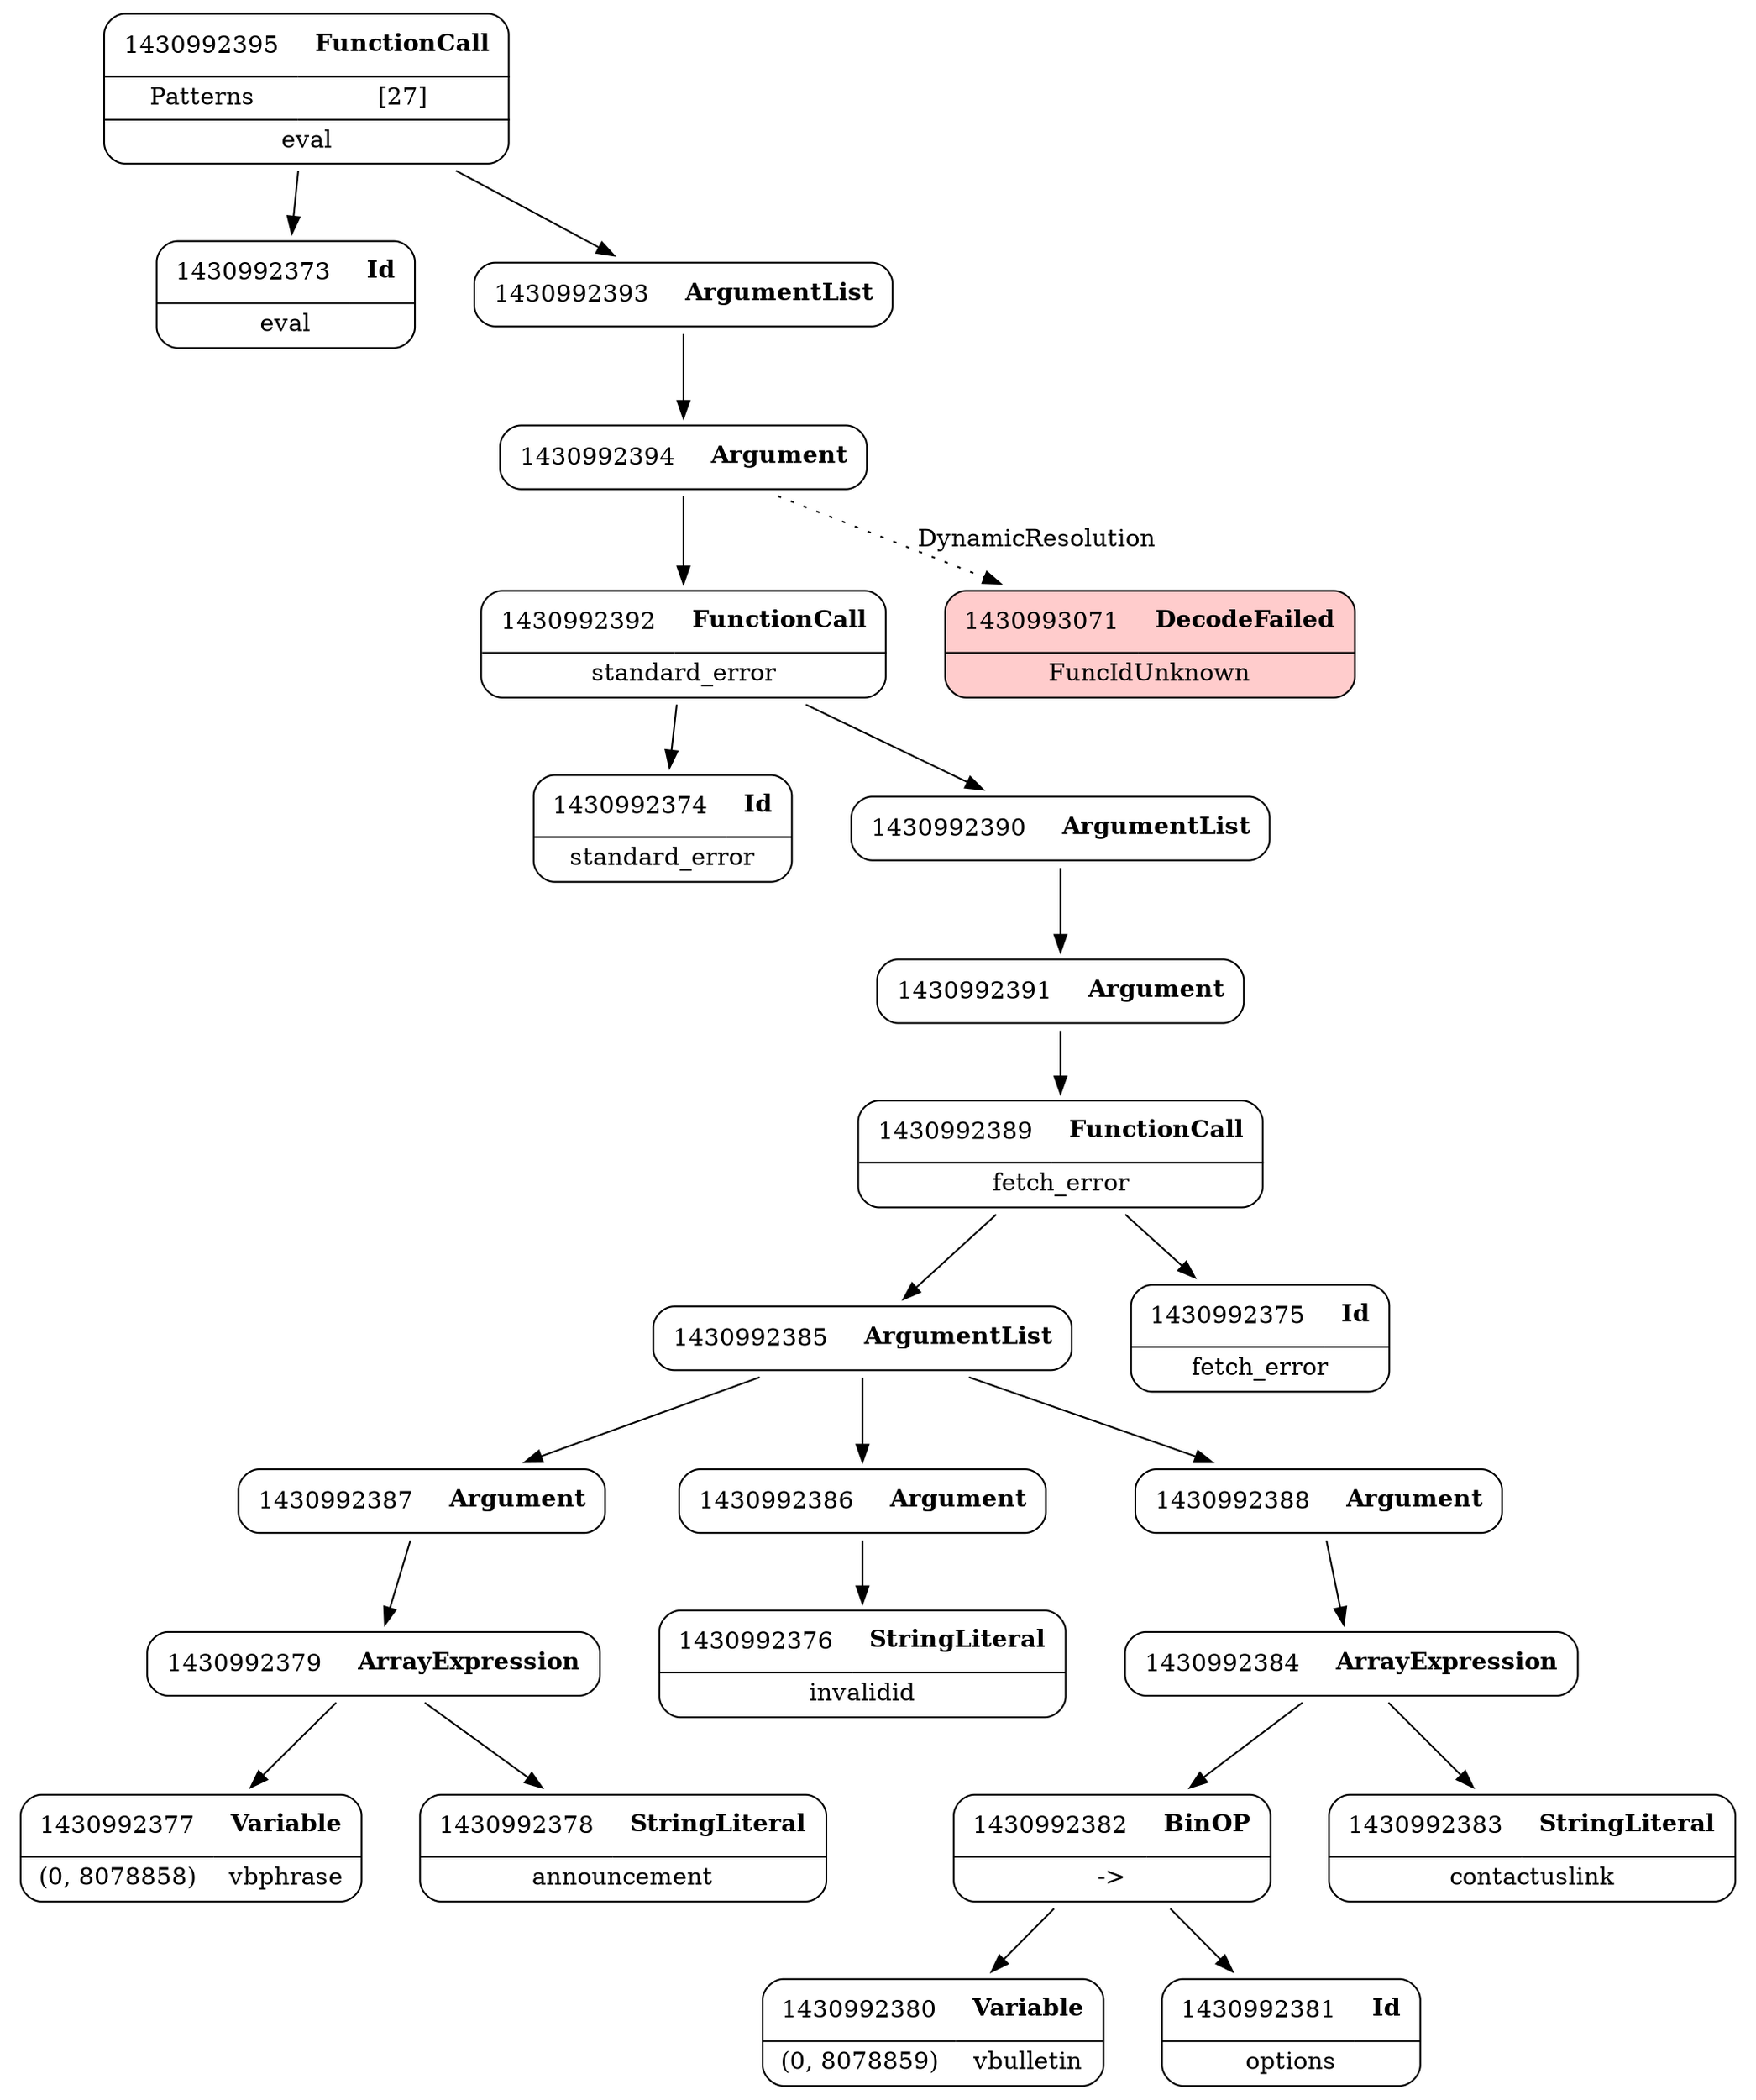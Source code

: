 digraph ast {
node [shape=none];
1430992395 [label=<<TABLE border='1' cellspacing='0' cellpadding='10' style='rounded' ><TR><TD border='0'>1430992395</TD><TD border='0'><B>FunctionCall</B></TD></TR><HR/><TR><TD border='0' cellpadding='5'>Patterns</TD><TD border='0' cellpadding='5'>[27]</TD></TR><HR/><TR><TD border='0' cellpadding='5' colspan='2'>eval</TD></TR></TABLE>>];
1430992395 -> 1430992373 [weight=2];
1430992395 -> 1430992393 [weight=2];
1430992394 [label=<<TABLE border='1' cellspacing='0' cellpadding='10' style='rounded' ><TR><TD border='0'>1430992394</TD><TD border='0'><B>Argument</B></TD></TR></TABLE>>];
1430992394 -> 1430992392 [weight=2];
1430992394 -> 1430993071 [style=dotted,label=DynamicResolution];
1430992393 [label=<<TABLE border='1' cellspacing='0' cellpadding='10' style='rounded' ><TR><TD border='0'>1430992393</TD><TD border='0'><B>ArgumentList</B></TD></TR></TABLE>>];
1430992393 -> 1430992394 [weight=2];
1430992392 [label=<<TABLE border='1' cellspacing='0' cellpadding='10' style='rounded' ><TR><TD border='0'>1430992392</TD><TD border='0'><B>FunctionCall</B></TD></TR><HR/><TR><TD border='0' cellpadding='5' colspan='2'>standard_error</TD></TR></TABLE>>];
1430992392 -> 1430992374 [weight=2];
1430992392 -> 1430992390 [weight=2];
1430993071 [label=<<TABLE border='1' cellspacing='0' cellpadding='10' style='rounded' bgcolor='#FFCCCC' ><TR><TD border='0'>1430993071</TD><TD border='0'><B>DecodeFailed</B></TD></TR><HR/><TR><TD border='0' cellpadding='5' colspan='2'>FuncIdUnknown</TD></TR></TABLE>>];
1430992387 [label=<<TABLE border='1' cellspacing='0' cellpadding='10' style='rounded' ><TR><TD border='0'>1430992387</TD><TD border='0'><B>Argument</B></TD></TR></TABLE>>];
1430992387 -> 1430992379 [weight=2];
1430992386 [label=<<TABLE border='1' cellspacing='0' cellpadding='10' style='rounded' ><TR><TD border='0'>1430992386</TD><TD border='0'><B>Argument</B></TD></TR></TABLE>>];
1430992386 -> 1430992376 [weight=2];
1430992385 [label=<<TABLE border='1' cellspacing='0' cellpadding='10' style='rounded' ><TR><TD border='0'>1430992385</TD><TD border='0'><B>ArgumentList</B></TD></TR></TABLE>>];
1430992385 -> 1430992386 [weight=2];
1430992385 -> 1430992387 [weight=2];
1430992385 -> 1430992388 [weight=2];
1430992384 [label=<<TABLE border='1' cellspacing='0' cellpadding='10' style='rounded' ><TR><TD border='0'>1430992384</TD><TD border='0'><B>ArrayExpression</B></TD></TR></TABLE>>];
1430992384 -> 1430992382 [weight=2];
1430992384 -> 1430992383 [weight=2];
1430992391 [label=<<TABLE border='1' cellspacing='0' cellpadding='10' style='rounded' ><TR><TD border='0'>1430992391</TD><TD border='0'><B>Argument</B></TD></TR></TABLE>>];
1430992391 -> 1430992389 [weight=2];
1430992390 [label=<<TABLE border='1' cellspacing='0' cellpadding='10' style='rounded' ><TR><TD border='0'>1430992390</TD><TD border='0'><B>ArgumentList</B></TD></TR></TABLE>>];
1430992390 -> 1430992391 [weight=2];
1430992389 [label=<<TABLE border='1' cellspacing='0' cellpadding='10' style='rounded' ><TR><TD border='0'>1430992389</TD><TD border='0'><B>FunctionCall</B></TD></TR><HR/><TR><TD border='0' cellpadding='5' colspan='2'>fetch_error</TD></TR></TABLE>>];
1430992389 -> 1430992375 [weight=2];
1430992389 -> 1430992385 [weight=2];
1430992388 [label=<<TABLE border='1' cellspacing='0' cellpadding='10' style='rounded' ><TR><TD border='0'>1430992388</TD><TD border='0'><B>Argument</B></TD></TR></TABLE>>];
1430992388 -> 1430992384 [weight=2];
1430992379 [label=<<TABLE border='1' cellspacing='0' cellpadding='10' style='rounded' ><TR><TD border='0'>1430992379</TD><TD border='0'><B>ArrayExpression</B></TD></TR></TABLE>>];
1430992379 -> 1430992377 [weight=2];
1430992379 -> 1430992378 [weight=2];
1430992378 [label=<<TABLE border='1' cellspacing='0' cellpadding='10' style='rounded' ><TR><TD border='0'>1430992378</TD><TD border='0'><B>StringLiteral</B></TD></TR><HR/><TR><TD border='0' cellpadding='5' colspan='2'>announcement</TD></TR></TABLE>>];
1430992377 [label=<<TABLE border='1' cellspacing='0' cellpadding='10' style='rounded' ><TR><TD border='0'>1430992377</TD><TD border='0'><B>Variable</B></TD></TR><HR/><TR><TD border='0' cellpadding='5'>(0, 8078858)</TD><TD border='0' cellpadding='5'>vbphrase</TD></TR></TABLE>>];
1430992376 [label=<<TABLE border='1' cellspacing='0' cellpadding='10' style='rounded' ><TR><TD border='0'>1430992376</TD><TD border='0'><B>StringLiteral</B></TD></TR><HR/><TR><TD border='0' cellpadding='5' colspan='2'>invalidid</TD></TR></TABLE>>];
1430992383 [label=<<TABLE border='1' cellspacing='0' cellpadding='10' style='rounded' ><TR><TD border='0'>1430992383</TD><TD border='0'><B>StringLiteral</B></TD></TR><HR/><TR><TD border='0' cellpadding='5' colspan='2'>contactuslink</TD></TR></TABLE>>];
1430992382 [label=<<TABLE border='1' cellspacing='0' cellpadding='10' style='rounded' ><TR><TD border='0'>1430992382</TD><TD border='0'><B>BinOP</B></TD></TR><HR/><TR><TD border='0' cellpadding='5' colspan='2'>-&gt;</TD></TR></TABLE>>];
1430992382 -> 1430992380 [weight=2];
1430992382 -> 1430992381 [weight=2];
1430992381 [label=<<TABLE border='1' cellspacing='0' cellpadding='10' style='rounded' ><TR><TD border='0'>1430992381</TD><TD border='0'><B>Id</B></TD></TR><HR/><TR><TD border='0' cellpadding='5' colspan='2'>options</TD></TR></TABLE>>];
1430992380 [label=<<TABLE border='1' cellspacing='0' cellpadding='10' style='rounded' ><TR><TD border='0'>1430992380</TD><TD border='0'><B>Variable</B></TD></TR><HR/><TR><TD border='0' cellpadding='5'>(0, 8078859)</TD><TD border='0' cellpadding='5'>vbulletin</TD></TR></TABLE>>];
1430992375 [label=<<TABLE border='1' cellspacing='0' cellpadding='10' style='rounded' ><TR><TD border='0'>1430992375</TD><TD border='0'><B>Id</B></TD></TR><HR/><TR><TD border='0' cellpadding='5' colspan='2'>fetch_error</TD></TR></TABLE>>];
1430992374 [label=<<TABLE border='1' cellspacing='0' cellpadding='10' style='rounded' ><TR><TD border='0'>1430992374</TD><TD border='0'><B>Id</B></TD></TR><HR/><TR><TD border='0' cellpadding='5' colspan='2'>standard_error</TD></TR></TABLE>>];
1430992373 [label=<<TABLE border='1' cellspacing='0' cellpadding='10' style='rounded' ><TR><TD border='0'>1430992373</TD><TD border='0'><B>Id</B></TD></TR><HR/><TR><TD border='0' cellpadding='5' colspan='2'>eval</TD></TR></TABLE>>];
}
